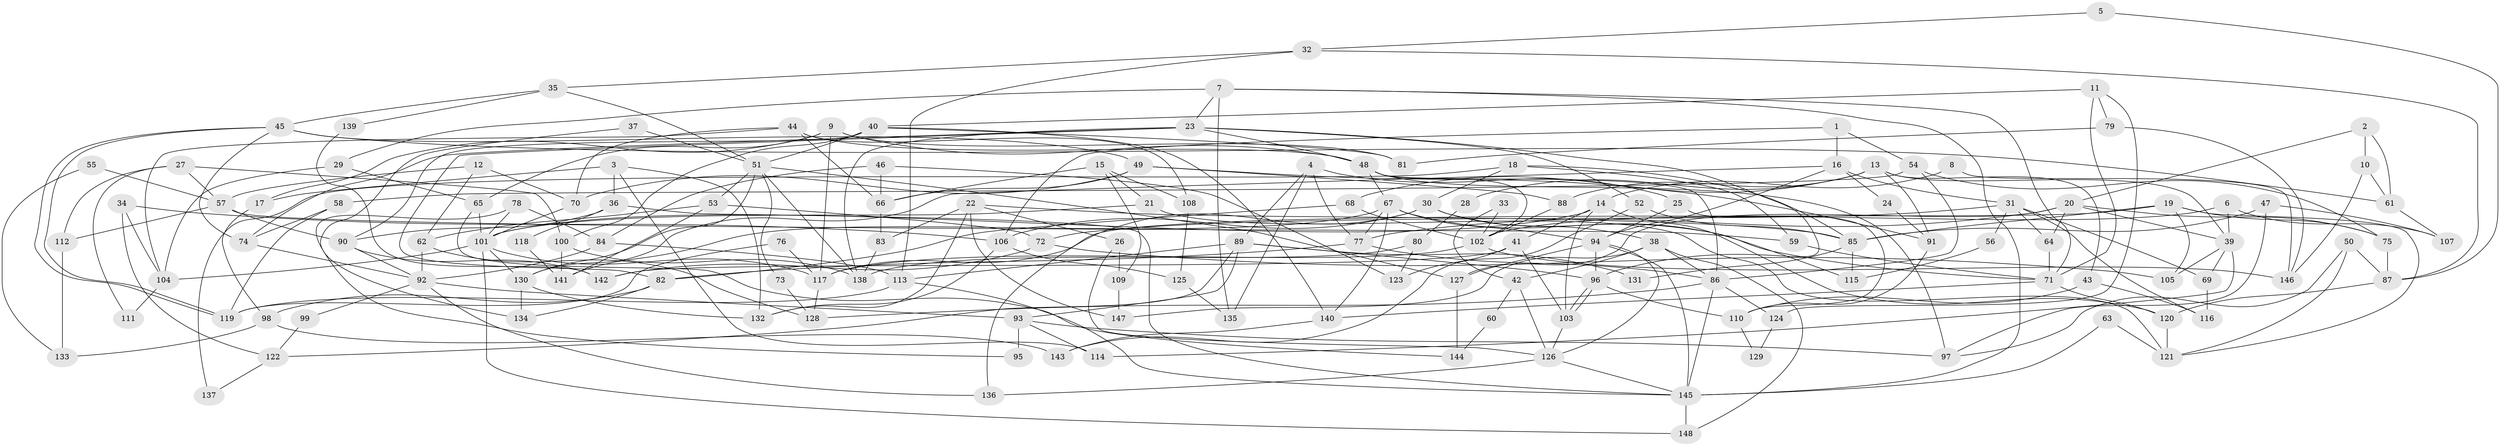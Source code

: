 // coarse degree distribution, {2: 0.14563106796116504, 3: 0.27184466019417475, 5: 0.20388349514563106, 4: 0.18446601941747573, 6: 0.04854368932038835, 7: 0.04854368932038835, 8: 0.038834951456310676, 16: 0.009708737864077669, 11: 0.019417475728155338, 10: 0.009708737864077669, 9: 0.019417475728155338}
// Generated by graph-tools (version 1.1) at 2025/52/03/04/25 21:52:38]
// undirected, 148 vertices, 296 edges
graph export_dot {
graph [start="1"]
  node [color=gray90,style=filled];
  1;
  2;
  3;
  4;
  5;
  6;
  7;
  8;
  9;
  10;
  11;
  12;
  13;
  14;
  15;
  16;
  17;
  18;
  19;
  20;
  21;
  22;
  23;
  24;
  25;
  26;
  27;
  28;
  29;
  30;
  31;
  32;
  33;
  34;
  35;
  36;
  37;
  38;
  39;
  40;
  41;
  42;
  43;
  44;
  45;
  46;
  47;
  48;
  49;
  50;
  51;
  52;
  53;
  54;
  55;
  56;
  57;
  58;
  59;
  60;
  61;
  62;
  63;
  64;
  65;
  66;
  67;
  68;
  69;
  70;
  71;
  72;
  73;
  74;
  75;
  76;
  77;
  78;
  79;
  80;
  81;
  82;
  83;
  84;
  85;
  86;
  87;
  88;
  89;
  90;
  91;
  92;
  93;
  94;
  95;
  96;
  97;
  98;
  99;
  100;
  101;
  102;
  103;
  104;
  105;
  106;
  107;
  108;
  109;
  110;
  111;
  112;
  113;
  114;
  115;
  116;
  117;
  118;
  119;
  120;
  121;
  122;
  123;
  124;
  125;
  126;
  127;
  128;
  129;
  130;
  131;
  132;
  133;
  134;
  135;
  136;
  137;
  138;
  139;
  140;
  141;
  142;
  143;
  144;
  145;
  146;
  147;
  148;
  1 -- 16;
  1 -- 54;
  1 -- 106;
  2 -- 10;
  2 -- 20;
  2 -- 61;
  3 -- 132;
  3 -- 36;
  3 -- 17;
  3 -- 114;
  4 -- 89;
  4 -- 77;
  4 -- 25;
  4 -- 135;
  5 -- 87;
  5 -- 32;
  6 -- 102;
  6 -- 107;
  6 -- 39;
  7 -- 145;
  7 -- 23;
  7 -- 29;
  7 -- 71;
  7 -- 135;
  8 -- 14;
  8 -- 146;
  9 -- 48;
  9 -- 117;
  9 -- 17;
  9 -- 65;
  9 -- 81;
  10 -- 146;
  10 -- 61;
  11 -- 71;
  11 -- 40;
  11 -- 79;
  11 -- 124;
  12 -- 62;
  12 -- 70;
  12 -- 57;
  13 -- 39;
  13 -- 68;
  13 -- 28;
  13 -- 43;
  13 -- 88;
  13 -- 91;
  14 -- 103;
  14 -- 101;
  14 -- 41;
  14 -- 120;
  15 -- 21;
  15 -- 66;
  15 -- 108;
  15 -- 109;
  16 -- 130;
  16 -- 31;
  16 -- 24;
  16 -- 94;
  17 -- 98;
  18 -- 30;
  18 -- 59;
  18 -- 85;
  18 -- 137;
  19 -- 105;
  19 -- 85;
  19 -- 75;
  19 -- 117;
  19 -- 121;
  20 -- 39;
  20 -- 77;
  20 -- 64;
  20 -- 75;
  20 -- 127;
  21 -- 101;
  21 -- 121;
  22 -- 83;
  22 -- 147;
  22 -- 26;
  22 -- 85;
  22 -- 132;
  23 -- 52;
  23 -- 138;
  23 -- 48;
  23 -- 74;
  23 -- 82;
  23 -- 96;
  24 -- 91;
  25 -- 94;
  25 -- 110;
  26 -- 126;
  26 -- 109;
  27 -- 100;
  27 -- 57;
  27 -- 111;
  27 -- 112;
  28 -- 80;
  29 -- 65;
  29 -- 104;
  30 -- 136;
  30 -- 106;
  30 -- 38;
  30 -- 115;
  31 -- 64;
  31 -- 72;
  31 -- 56;
  31 -- 69;
  31 -- 116;
  32 -- 87;
  32 -- 35;
  32 -- 113;
  33 -- 102;
  33 -- 42;
  34 -- 104;
  34 -- 106;
  34 -- 122;
  35 -- 45;
  35 -- 51;
  35 -- 139;
  36 -- 145;
  36 -- 90;
  36 -- 118;
  37 -- 51;
  37 -- 134;
  38 -- 86;
  38 -- 42;
  38 -- 147;
  38 -- 148;
  39 -- 69;
  39 -- 105;
  39 -- 114;
  40 -- 51;
  40 -- 140;
  40 -- 81;
  40 -- 90;
  40 -- 100;
  41 -- 103;
  41 -- 123;
  41 -- 142;
  42 -- 126;
  42 -- 60;
  43 -- 110;
  43 -- 116;
  44 -- 48;
  44 -- 70;
  44 -- 66;
  44 -- 104;
  44 -- 108;
  45 -- 74;
  45 -- 119;
  45 -- 119;
  45 -- 49;
  45 -- 61;
  46 -- 66;
  46 -- 84;
  46 -- 123;
  47 -- 85;
  47 -- 97;
  47 -- 107;
  48 -- 97;
  48 -- 67;
  48 -- 86;
  48 -- 102;
  49 -- 91;
  49 -- 66;
  49 -- 70;
  49 -- 88;
  50 -- 121;
  50 -- 87;
  50 -- 97;
  51 -- 130;
  51 -- 127;
  51 -- 53;
  51 -- 73;
  51 -- 138;
  52 -- 85;
  52 -- 143;
  53 -- 62;
  53 -- 72;
  53 -- 141;
  54 -- 75;
  54 -- 86;
  54 -- 58;
  55 -- 57;
  55 -- 133;
  56 -- 115;
  57 -- 90;
  57 -- 59;
  57 -- 112;
  58 -- 119;
  58 -- 74;
  59 -- 71;
  60 -- 144;
  61 -- 107;
  62 -- 128;
  62 -- 92;
  63 -- 121;
  63 -- 145;
  64 -- 71;
  65 -- 101;
  65 -- 144;
  66 -- 83;
  67 -- 94;
  67 -- 71;
  67 -- 77;
  67 -- 140;
  67 -- 141;
  68 -- 82;
  68 -- 102;
  69 -- 116;
  70 -- 101;
  71 -- 120;
  71 -- 140;
  72 -- 142;
  72 -- 105;
  73 -- 128;
  74 -- 92;
  75 -- 87;
  76 -- 119;
  76 -- 117;
  77 -- 86;
  77 -- 82;
  78 -- 101;
  78 -- 84;
  78 -- 95;
  79 -- 81;
  79 -- 146;
  80 -- 138;
  80 -- 123;
  82 -- 98;
  82 -- 134;
  83 -- 138;
  84 -- 113;
  84 -- 92;
  85 -- 115;
  85 -- 131;
  86 -- 145;
  86 -- 124;
  86 -- 128;
  87 -- 120;
  88 -- 102;
  89 -- 96;
  89 -- 113;
  89 -- 93;
  89 -- 122;
  89 -- 131;
  90 -- 92;
  90 -- 142;
  91 -- 110;
  92 -- 93;
  92 -- 99;
  92 -- 136;
  93 -- 114;
  93 -- 95;
  93 -- 97;
  94 -- 96;
  94 -- 126;
  94 -- 127;
  94 -- 145;
  96 -- 103;
  96 -- 103;
  96 -- 110;
  98 -- 133;
  98 -- 143;
  99 -- 122;
  100 -- 141;
  100 -- 138;
  101 -- 104;
  101 -- 117;
  101 -- 130;
  101 -- 148;
  102 -- 117;
  102 -- 146;
  103 -- 126;
  104 -- 111;
  106 -- 125;
  106 -- 132;
  108 -- 125;
  109 -- 147;
  110 -- 129;
  112 -- 133;
  113 -- 145;
  113 -- 119;
  117 -- 128;
  118 -- 141;
  120 -- 121;
  122 -- 137;
  124 -- 129;
  125 -- 135;
  126 -- 145;
  126 -- 136;
  127 -- 144;
  130 -- 132;
  130 -- 134;
  139 -- 142;
  140 -- 143;
  145 -- 148;
}
